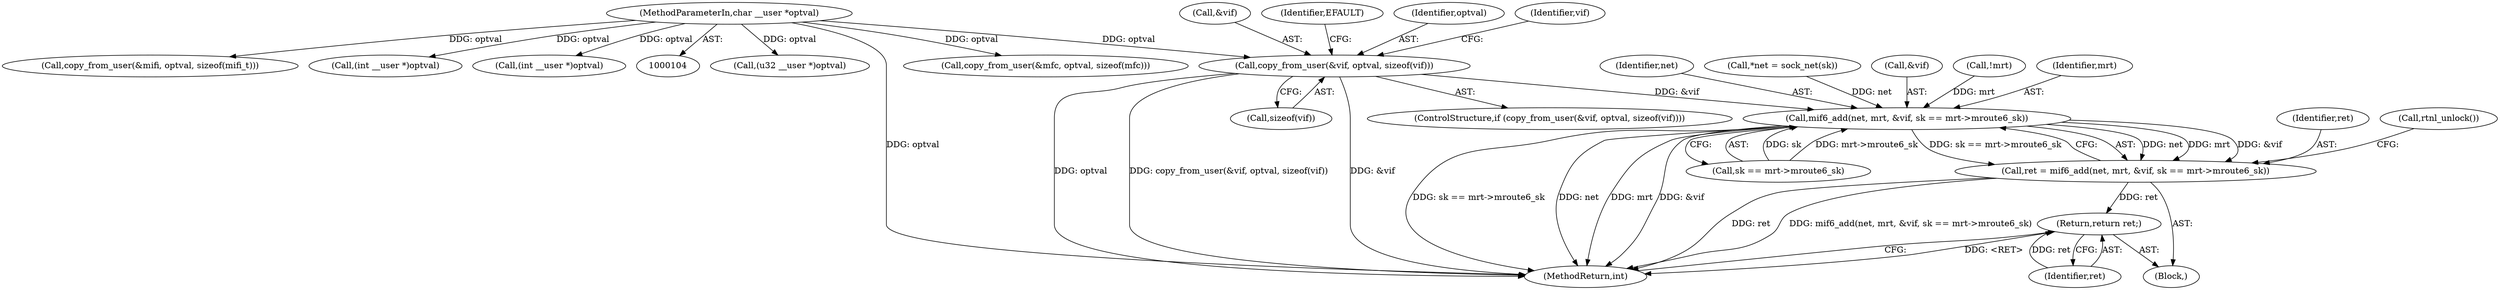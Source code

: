 digraph "0_linux_99253eb750fda6a644d5188fb26c43bad8d5a745_0@API" {
"1000197" [label="(Call,copy_from_user(&vif, optval, sizeof(vif)))"];
"1000107" [label="(MethodParameterIn,char __user *optval)"];
"1000218" [label="(Call,mif6_add(net, mrt, &vif, sk == mrt->mroute6_sk))"];
"1000216" [label="(Call,ret = mif6_add(net, mrt, &vif, sk == mrt->mroute6_sk))"];
"1000229" [label="(Return,return ret;)"];
"1000219" [label="(Identifier,net)"];
"1000418" [label="(Call,(u32 __user *)optval)"];
"1000470" [label="(MethodReturn,int)"];
"1000277" [label="(Call,copy_from_user(&mfc, optval, sizeof(mfc)))"];
"1000241" [label="(Call,copy_from_user(&mifi, optval, sizeof(mifi_t)))"];
"1000209" [label="(Identifier,vif)"];
"1000119" [label="(Call,*net = sock_net(sk))"];
"1000221" [label="(Call,&vif)"];
"1000342" [label="(Call,(int __user *)optval)"];
"1000197" [label="(Call,copy_from_user(&vif, optval, sizeof(vif)))"];
"1000218" [label="(Call,mif6_add(net, mrt, &vif, sk == mrt->mroute6_sk))"];
"1000230" [label="(Identifier,ret)"];
"1000198" [label="(Call,&vif)"];
"1000125" [label="(Call,!mrt)"];
"1000196" [label="(ControlStructure,if (copy_from_user(&vif, optval, sizeof(vif))))"];
"1000220" [label="(Identifier,mrt)"];
"1000223" [label="(Call,sk == mrt->mroute6_sk)"];
"1000229" [label="(Return,return ret;)"];
"1000153" [label="(Block,)"];
"1000216" [label="(Call,ret = mif6_add(net, mrt, &vif, sk == mrt->mroute6_sk))"];
"1000205" [label="(Identifier,EFAULT)"];
"1000107" [label="(MethodParameterIn,char __user *optval)"];
"1000201" [label="(Call,sizeof(vif))"];
"1000200" [label="(Identifier,optval)"];
"1000369" [label="(Call,(int __user *)optval)"];
"1000217" [label="(Identifier,ret)"];
"1000228" [label="(Call,rtnl_unlock())"];
"1000197" -> "1000196"  [label="AST: "];
"1000197" -> "1000201"  [label="CFG: "];
"1000198" -> "1000197"  [label="AST: "];
"1000200" -> "1000197"  [label="AST: "];
"1000201" -> "1000197"  [label="AST: "];
"1000205" -> "1000197"  [label="CFG: "];
"1000209" -> "1000197"  [label="CFG: "];
"1000197" -> "1000470"  [label="DDG: optval"];
"1000197" -> "1000470"  [label="DDG: copy_from_user(&vif, optval, sizeof(vif))"];
"1000197" -> "1000470"  [label="DDG: &vif"];
"1000107" -> "1000197"  [label="DDG: optval"];
"1000197" -> "1000218"  [label="DDG: &vif"];
"1000107" -> "1000104"  [label="AST: "];
"1000107" -> "1000470"  [label="DDG: optval"];
"1000107" -> "1000241"  [label="DDG: optval"];
"1000107" -> "1000277"  [label="DDG: optval"];
"1000107" -> "1000342"  [label="DDG: optval"];
"1000107" -> "1000369"  [label="DDG: optval"];
"1000107" -> "1000418"  [label="DDG: optval"];
"1000218" -> "1000216"  [label="AST: "];
"1000218" -> "1000223"  [label="CFG: "];
"1000219" -> "1000218"  [label="AST: "];
"1000220" -> "1000218"  [label="AST: "];
"1000221" -> "1000218"  [label="AST: "];
"1000223" -> "1000218"  [label="AST: "];
"1000216" -> "1000218"  [label="CFG: "];
"1000218" -> "1000470"  [label="DDG: &vif"];
"1000218" -> "1000470"  [label="DDG: sk == mrt->mroute6_sk"];
"1000218" -> "1000470"  [label="DDG: net"];
"1000218" -> "1000470"  [label="DDG: mrt"];
"1000218" -> "1000216"  [label="DDG: net"];
"1000218" -> "1000216"  [label="DDG: mrt"];
"1000218" -> "1000216"  [label="DDG: &vif"];
"1000218" -> "1000216"  [label="DDG: sk == mrt->mroute6_sk"];
"1000119" -> "1000218"  [label="DDG: net"];
"1000125" -> "1000218"  [label="DDG: mrt"];
"1000223" -> "1000218"  [label="DDG: sk"];
"1000223" -> "1000218"  [label="DDG: mrt->mroute6_sk"];
"1000216" -> "1000153"  [label="AST: "];
"1000217" -> "1000216"  [label="AST: "];
"1000228" -> "1000216"  [label="CFG: "];
"1000216" -> "1000470"  [label="DDG: ret"];
"1000216" -> "1000470"  [label="DDG: mif6_add(net, mrt, &vif, sk == mrt->mroute6_sk)"];
"1000216" -> "1000229"  [label="DDG: ret"];
"1000229" -> "1000153"  [label="AST: "];
"1000229" -> "1000230"  [label="CFG: "];
"1000230" -> "1000229"  [label="AST: "];
"1000470" -> "1000229"  [label="CFG: "];
"1000229" -> "1000470"  [label="DDG: <RET>"];
"1000230" -> "1000229"  [label="DDG: ret"];
}
